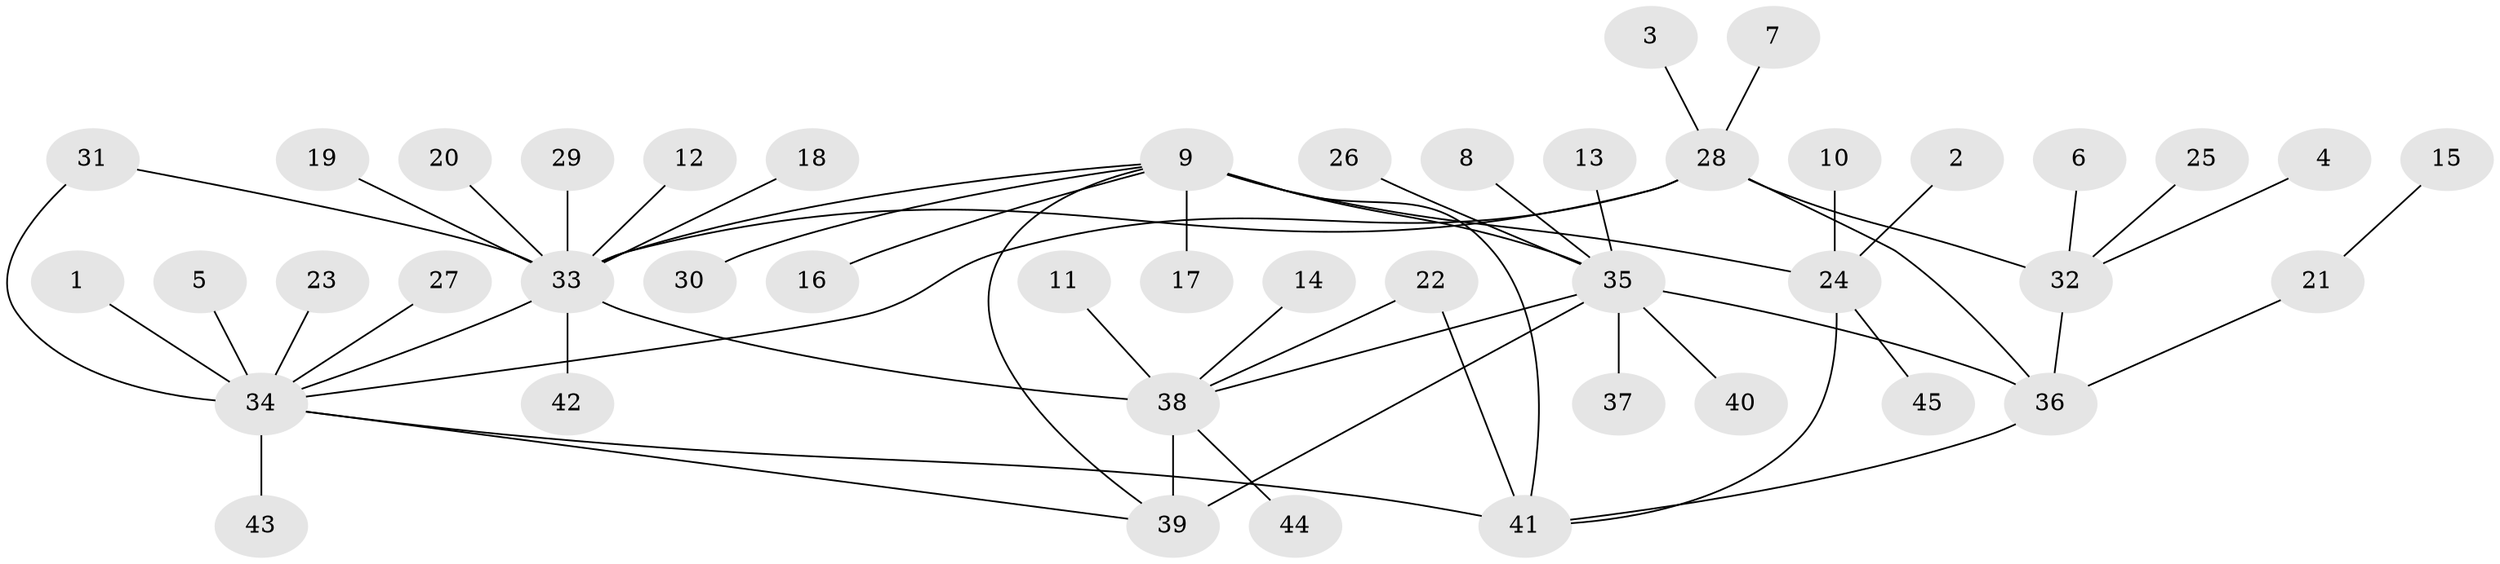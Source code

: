 // original degree distribution, {7: 0.044444444444444446, 8: 0.03333333333333333, 9: 0.03333333333333333, 4: 0.011111111111111112, 5: 0.022222222222222223, 15: 0.011111111111111112, 3: 0.05555555555555555, 12: 0.011111111111111112, 6: 0.011111111111111112, 10: 0.011111111111111112, 1: 0.6333333333333333, 2: 0.12222222222222222}
// Generated by graph-tools (version 1.1) at 2025/26/03/09/25 03:26:41]
// undirected, 45 vertices, 56 edges
graph export_dot {
graph [start="1"]
  node [color=gray90,style=filled];
  1;
  2;
  3;
  4;
  5;
  6;
  7;
  8;
  9;
  10;
  11;
  12;
  13;
  14;
  15;
  16;
  17;
  18;
  19;
  20;
  21;
  22;
  23;
  24;
  25;
  26;
  27;
  28;
  29;
  30;
  31;
  32;
  33;
  34;
  35;
  36;
  37;
  38;
  39;
  40;
  41;
  42;
  43;
  44;
  45;
  1 -- 34 [weight=4.0];
  2 -- 24 [weight=1.0];
  3 -- 28 [weight=1.0];
  4 -- 32 [weight=1.0];
  5 -- 34 [weight=1.0];
  6 -- 32 [weight=1.0];
  7 -- 28 [weight=1.0];
  8 -- 35 [weight=1.0];
  9 -- 16 [weight=1.0];
  9 -- 17 [weight=1.0];
  9 -- 24 [weight=2.0];
  9 -- 30 [weight=1.0];
  9 -- 33 [weight=1.0];
  9 -- 35 [weight=1.0];
  9 -- 39 [weight=2.0];
  9 -- 41 [weight=2.0];
  10 -- 24 [weight=1.0];
  11 -- 38 [weight=1.0];
  12 -- 33 [weight=1.0];
  13 -- 35 [weight=1.0];
  14 -- 38 [weight=1.0];
  15 -- 21 [weight=1.0];
  18 -- 33 [weight=1.0];
  19 -- 33 [weight=1.0];
  20 -- 33 [weight=1.0];
  21 -- 36 [weight=1.0];
  22 -- 38 [weight=1.0];
  22 -- 41 [weight=1.0];
  23 -- 34 [weight=1.0];
  24 -- 41 [weight=1.0];
  24 -- 45 [weight=1.0];
  25 -- 32 [weight=1.0];
  26 -- 35 [weight=1.0];
  27 -- 34 [weight=1.0];
  28 -- 32 [weight=2.0];
  28 -- 33 [weight=1.0];
  28 -- 34 [weight=1.0];
  28 -- 36 [weight=2.0];
  29 -- 33 [weight=1.0];
  31 -- 33 [weight=1.0];
  31 -- 34 [weight=1.0];
  32 -- 36 [weight=1.0];
  33 -- 34 [weight=1.0];
  33 -- 38 [weight=3.0];
  33 -- 42 [weight=1.0];
  34 -- 39 [weight=1.0];
  34 -- 41 [weight=1.0];
  34 -- 43 [weight=1.0];
  35 -- 36 [weight=1.0];
  35 -- 37 [weight=1.0];
  35 -- 38 [weight=1.0];
  35 -- 39 [weight=4.0];
  35 -- 40 [weight=1.0];
  36 -- 41 [weight=1.0];
  38 -- 39 [weight=1.0];
  38 -- 44 [weight=1.0];
}
